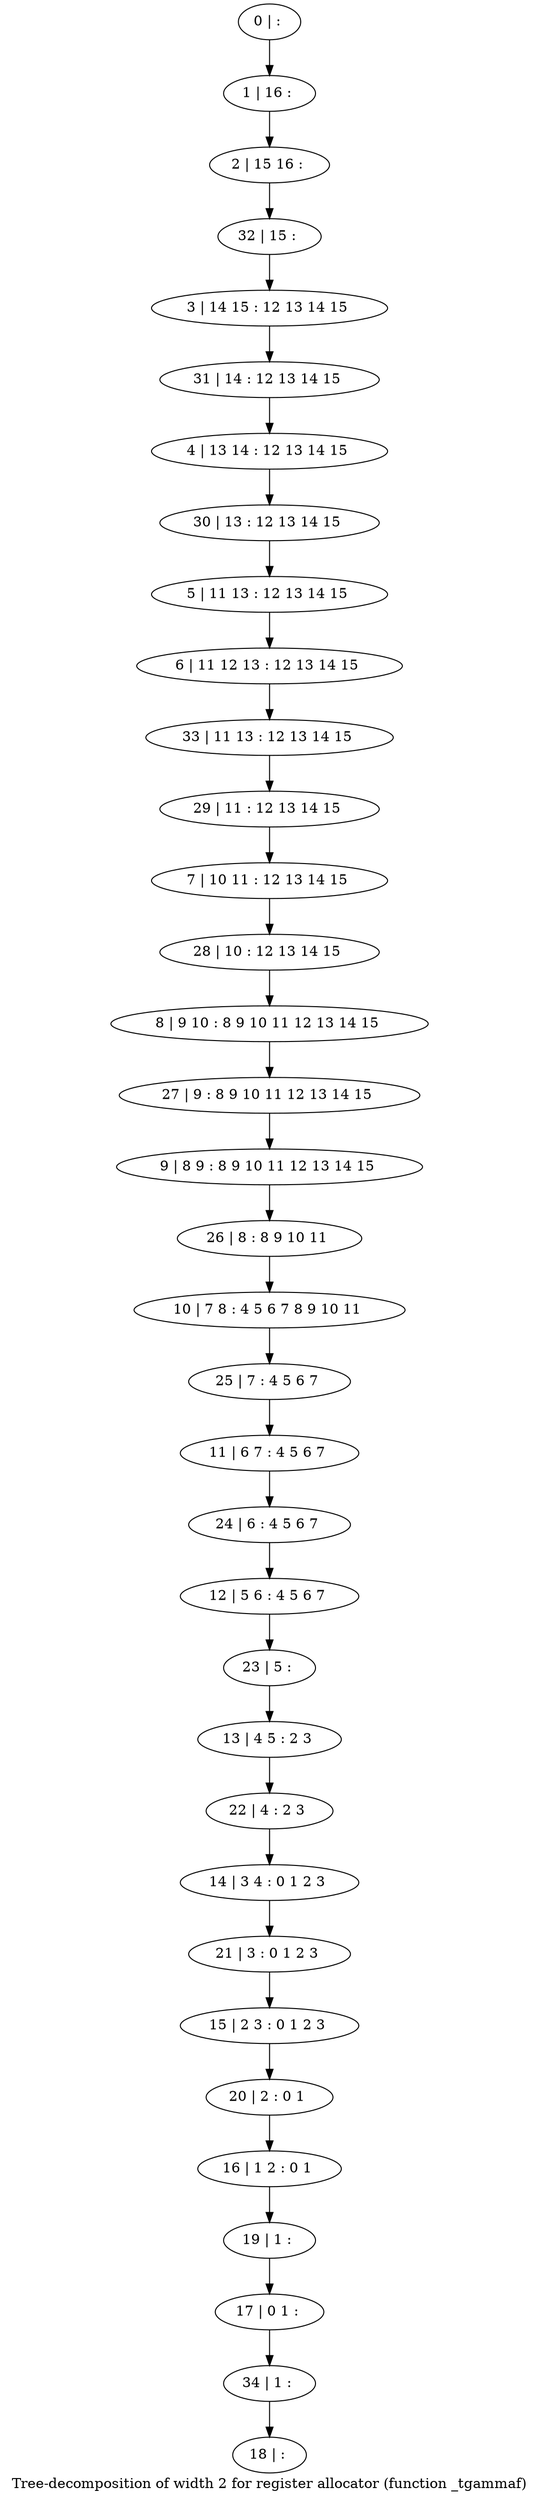 digraph G {
graph [label="Tree-decomposition of width 2 for register allocator (function _tgammaf)"]
0[label="0 | : "];
1[label="1 | 16 : "];
2[label="2 | 15 16 : "];
3[label="3 | 14 15 : 12 13 14 15 "];
4[label="4 | 13 14 : 12 13 14 15 "];
5[label="5 | 11 13 : 12 13 14 15 "];
6[label="6 | 11 12 13 : 12 13 14 15 "];
7[label="7 | 10 11 : 12 13 14 15 "];
8[label="8 | 9 10 : 8 9 10 11 12 13 14 15 "];
9[label="9 | 8 9 : 8 9 10 11 12 13 14 15 "];
10[label="10 | 7 8 : 4 5 6 7 8 9 10 11 "];
11[label="11 | 6 7 : 4 5 6 7 "];
12[label="12 | 5 6 : 4 5 6 7 "];
13[label="13 | 4 5 : 2 3 "];
14[label="14 | 3 4 : 0 1 2 3 "];
15[label="15 | 2 3 : 0 1 2 3 "];
16[label="16 | 1 2 : 0 1 "];
17[label="17 | 0 1 : "];
18[label="18 | : "];
19[label="19 | 1 : "];
20[label="20 | 2 : 0 1 "];
21[label="21 | 3 : 0 1 2 3 "];
22[label="22 | 4 : 2 3 "];
23[label="23 | 5 : "];
24[label="24 | 6 : 4 5 6 7 "];
25[label="25 | 7 : 4 5 6 7 "];
26[label="26 | 8 : 8 9 10 11 "];
27[label="27 | 9 : 8 9 10 11 12 13 14 15 "];
28[label="28 | 10 : 12 13 14 15 "];
29[label="29 | 11 : 12 13 14 15 "];
30[label="30 | 13 : 12 13 14 15 "];
31[label="31 | 14 : 12 13 14 15 "];
32[label="32 | 15 : "];
33[label="33 | 11 13 : 12 13 14 15 "];
34[label="34 | 1 : "];
0->1 ;
1->2 ;
5->6 ;
19->17 ;
16->19 ;
20->16 ;
15->20 ;
21->15 ;
14->21 ;
22->14 ;
13->22 ;
23->13 ;
12->23 ;
24->12 ;
11->24 ;
25->11 ;
10->25 ;
26->10 ;
9->26 ;
27->9 ;
8->27 ;
28->8 ;
7->28 ;
29->7 ;
30->5 ;
4->30 ;
31->4 ;
3->31 ;
32->3 ;
2->32 ;
33->29 ;
6->33 ;
34->18 ;
17->34 ;
}
